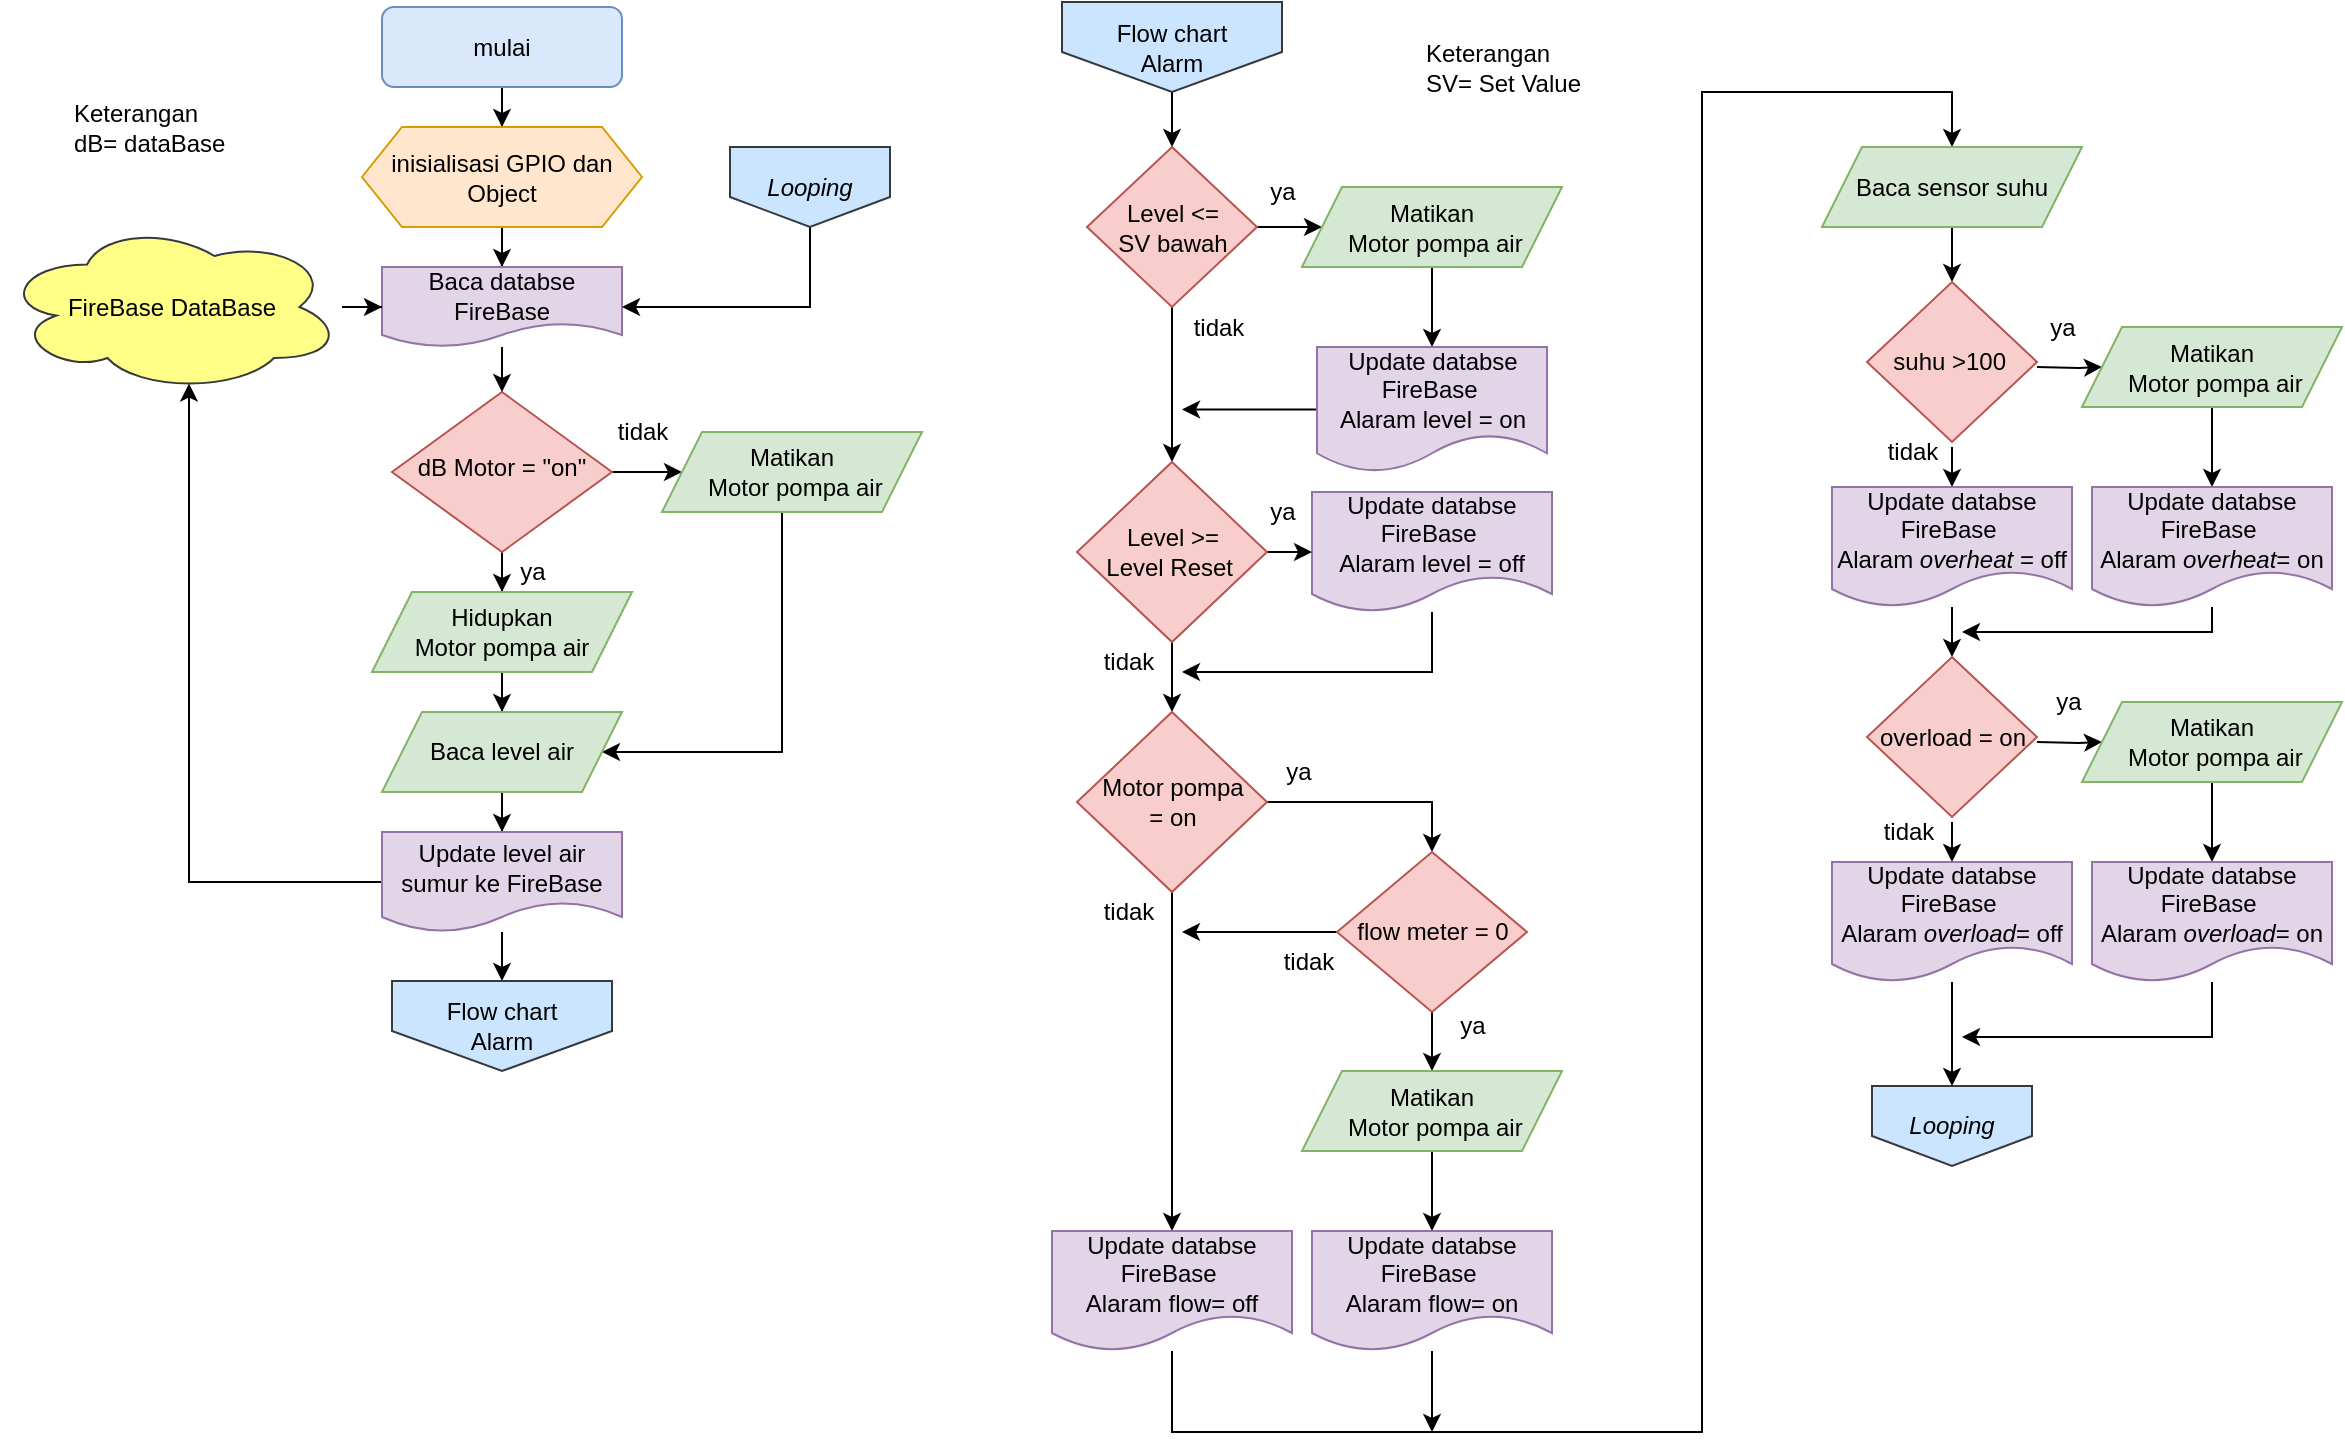 <mxfile version="13.5.7" type="device"><diagram id="C5RBs43oDa-KdzZeNtuy" name="Page-1"><mxGraphModel dx="1913" dy="427" grid="1" gridSize="10" guides="1" tooltips="1" connect="1" arrows="1" fold="1" page="1" pageScale="1" pageWidth="1169" pageHeight="1654" math="0" shadow="0"><root><mxCell id="WIyWlLk6GJQsqaUBKTNV-0"/><mxCell id="WIyWlLk6GJQsqaUBKTNV-1" parent="WIyWlLk6GJQsqaUBKTNV-0"/><mxCell id="obq-XmIFOJLDGc7EOtJ8-1" style="edgeStyle=orthogonalEdgeStyle;rounded=0;orthogonalLoop=1;jettySize=auto;html=1;" parent="WIyWlLk6GJQsqaUBKTNV-1" source="WIyWlLk6GJQsqaUBKTNV-3" target="obq-XmIFOJLDGc7EOtJ8-0" edge="1"><mxGeometry relative="1" as="geometry"/></mxCell><mxCell id="WIyWlLk6GJQsqaUBKTNV-3" value="mulai" style="rounded=1;whiteSpace=wrap;html=1;fontSize=12;glass=0;strokeWidth=1;shadow=0;fillColor=#dae8fc;strokeColor=#6c8ebf;" parent="WIyWlLk6GJQsqaUBKTNV-1" vertex="1"><mxGeometry x="160" y="97.5" width="120" height="40" as="geometry"/></mxCell><mxCell id="obq-XmIFOJLDGc7EOtJ8-9" style="edgeStyle=orthogonalEdgeStyle;rounded=0;orthogonalLoop=1;jettySize=auto;html=1;" parent="WIyWlLk6GJQsqaUBKTNV-1" source="WIyWlLk6GJQsqaUBKTNV-6" target="obq-XmIFOJLDGc7EOtJ8-8" edge="1"><mxGeometry relative="1" as="geometry"/></mxCell><mxCell id="obq-XmIFOJLDGc7EOtJ8-10" style="edgeStyle=orthogonalEdgeStyle;rounded=0;orthogonalLoop=1;jettySize=auto;html=1;entryX=0.5;entryY=0;entryDx=0;entryDy=0;" parent="WIyWlLk6GJQsqaUBKTNV-1" source="WIyWlLk6GJQsqaUBKTNV-6" target="obq-XmIFOJLDGc7EOtJ8-7" edge="1"><mxGeometry relative="1" as="geometry"/></mxCell><mxCell id="WIyWlLk6GJQsqaUBKTNV-6" value="dB Motor = &quot;on&quot;" style="rhombus;whiteSpace=wrap;html=1;shadow=0;fontFamily=Helvetica;fontSize=12;align=center;strokeWidth=1;spacing=6;spacingTop=-4;fillColor=#f8cecc;strokeColor=#b85450;" parent="WIyWlLk6GJQsqaUBKTNV-1" vertex="1"><mxGeometry x="165" y="290" width="110" height="80" as="geometry"/></mxCell><mxCell id="obq-XmIFOJLDGc7EOtJ8-5" style="edgeStyle=orthogonalEdgeStyle;rounded=0;orthogonalLoop=1;jettySize=auto;html=1;" parent="WIyWlLk6GJQsqaUBKTNV-1" source="obq-XmIFOJLDGc7EOtJ8-0" target="obq-XmIFOJLDGc7EOtJ8-4" edge="1"><mxGeometry relative="1" as="geometry"/></mxCell><mxCell id="obq-XmIFOJLDGc7EOtJ8-0" value="inisialisasi GPIO dan Object" style="shape=hexagon;perimeter=hexagonPerimeter2;whiteSpace=wrap;html=1;fixedSize=1;fillColor=#ffe6cc;strokeColor=#d79b00;" parent="WIyWlLk6GJQsqaUBKTNV-1" vertex="1"><mxGeometry x="150" y="157.5" width="140" height="50" as="geometry"/></mxCell><mxCell id="obq-XmIFOJLDGc7EOtJ8-20" style="edgeStyle=orthogonalEdgeStyle;rounded=0;orthogonalLoop=1;jettySize=auto;html=1;" parent="WIyWlLk6GJQsqaUBKTNV-1" source="obq-XmIFOJLDGc7EOtJ8-4" target="WIyWlLk6GJQsqaUBKTNV-6" edge="1"><mxGeometry relative="1" as="geometry"/></mxCell><mxCell id="obq-XmIFOJLDGc7EOtJ8-4" value="Baca databse FireBase" style="shape=document;whiteSpace=wrap;html=1;boundedLbl=1;fillColor=#e1d5e7;strokeColor=#9673a6;" parent="WIyWlLk6GJQsqaUBKTNV-1" vertex="1"><mxGeometry x="160" y="227.5" width="120" height="40" as="geometry"/></mxCell><mxCell id="obq-XmIFOJLDGc7EOtJ8-14" style="edgeStyle=orthogonalEdgeStyle;rounded=0;orthogonalLoop=1;jettySize=auto;html=1;entryX=0.5;entryY=0;entryDx=0;entryDy=0;" parent="WIyWlLk6GJQsqaUBKTNV-1" source="obq-XmIFOJLDGc7EOtJ8-7" target="obq-XmIFOJLDGc7EOtJ8-13" edge="1"><mxGeometry relative="1" as="geometry"/></mxCell><mxCell id="obq-XmIFOJLDGc7EOtJ8-7" value="Hidupkan&lt;br&gt;Motor pompa air" style="shape=parallelogram;perimeter=parallelogramPerimeter;whiteSpace=wrap;html=1;fixedSize=1;fillColor=#d5e8d4;strokeColor=#82b366;" parent="WIyWlLk6GJQsqaUBKTNV-1" vertex="1"><mxGeometry x="155" y="390" width="130" height="40" as="geometry"/></mxCell><mxCell id="obq-XmIFOJLDGc7EOtJ8-19" style="edgeStyle=orthogonalEdgeStyle;rounded=0;orthogonalLoop=1;jettySize=auto;html=1;" parent="WIyWlLk6GJQsqaUBKTNV-1" source="obq-XmIFOJLDGc7EOtJ8-8" target="obq-XmIFOJLDGc7EOtJ8-13" edge="1"><mxGeometry relative="1" as="geometry"><Array as="points"><mxPoint x="360" y="470"/></Array></mxGeometry></mxCell><mxCell id="obq-XmIFOJLDGc7EOtJ8-8" value="Matikan&lt;br&gt;&amp;nbsp;Motor pompa air" style="shape=parallelogram;perimeter=parallelogramPerimeter;whiteSpace=wrap;html=1;fixedSize=1;fillColor=#d5e8d4;strokeColor=#82b366;" parent="WIyWlLk6GJQsqaUBKTNV-1" vertex="1"><mxGeometry x="300" y="310" width="130" height="40" as="geometry"/></mxCell><mxCell id="obq-XmIFOJLDGc7EOtJ8-11" value="tidak" style="text;html=1;align=center;verticalAlign=middle;resizable=0;points=[];autosize=1;" parent="WIyWlLk6GJQsqaUBKTNV-1" vertex="1"><mxGeometry x="270" y="300" width="40" height="20" as="geometry"/></mxCell><mxCell id="obq-XmIFOJLDGc7EOtJ8-12" value="ya" style="text;html=1;align=center;verticalAlign=middle;resizable=0;points=[];autosize=1;" parent="WIyWlLk6GJQsqaUBKTNV-1" vertex="1"><mxGeometry x="220" y="370" width="30" height="20" as="geometry"/></mxCell><mxCell id="obq-XmIFOJLDGc7EOtJ8-16" style="edgeStyle=orthogonalEdgeStyle;rounded=0;orthogonalLoop=1;jettySize=auto;html=1;entryX=0.5;entryY=0;entryDx=0;entryDy=0;" parent="WIyWlLk6GJQsqaUBKTNV-1" source="obq-XmIFOJLDGc7EOtJ8-13" target="obq-XmIFOJLDGc7EOtJ8-15" edge="1"><mxGeometry relative="1" as="geometry"/></mxCell><mxCell id="obq-XmIFOJLDGc7EOtJ8-13" value="Baca level air" style="shape=parallelogram;perimeter=parallelogramPerimeter;whiteSpace=wrap;html=1;fixedSize=1;fillColor=#d5e8d4;strokeColor=#82b366;" parent="WIyWlLk6GJQsqaUBKTNV-1" vertex="1"><mxGeometry x="160" y="450" width="120" height="40" as="geometry"/></mxCell><mxCell id="obq-XmIFOJLDGc7EOtJ8-25" style="edgeStyle=orthogonalEdgeStyle;rounded=0;orthogonalLoop=1;jettySize=auto;html=1;entryX=0.55;entryY=0.95;entryDx=0;entryDy=0;entryPerimeter=0;" parent="WIyWlLk6GJQsqaUBKTNV-1" source="obq-XmIFOJLDGc7EOtJ8-15" target="obq-XmIFOJLDGc7EOtJ8-21" edge="1"><mxGeometry relative="1" as="geometry"/></mxCell><mxCell id="obq-XmIFOJLDGc7EOtJ8-28" style="edgeStyle=orthogonalEdgeStyle;rounded=0;orthogonalLoop=1;jettySize=auto;html=1;entryX=0.5;entryY=0;entryDx=0;entryDy=0;" parent="WIyWlLk6GJQsqaUBKTNV-1" source="obq-XmIFOJLDGc7EOtJ8-15" target="obq-XmIFOJLDGc7EOtJ8-27" edge="1"><mxGeometry relative="1" as="geometry"/></mxCell><mxCell id="obq-XmIFOJLDGc7EOtJ8-15" value="Update level air sumur ke FireBase" style="shape=document;whiteSpace=wrap;html=1;boundedLbl=1;fillColor=#e1d5e7;strokeColor=#9673a6;" parent="WIyWlLk6GJQsqaUBKTNV-1" vertex="1"><mxGeometry x="160" y="510" width="120" height="50" as="geometry"/></mxCell><mxCell id="obq-XmIFOJLDGc7EOtJ8-24" style="edgeStyle=orthogonalEdgeStyle;rounded=0;orthogonalLoop=1;jettySize=auto;html=1;entryX=0;entryY=0.5;entryDx=0;entryDy=0;" parent="WIyWlLk6GJQsqaUBKTNV-1" source="obq-XmIFOJLDGc7EOtJ8-21" target="obq-XmIFOJLDGc7EOtJ8-4" edge="1"><mxGeometry relative="1" as="geometry"/></mxCell><mxCell id="obq-XmIFOJLDGc7EOtJ8-21" value="FireBase DataBase" style="ellipse;shape=cloud;whiteSpace=wrap;html=1;fillColor=#ffff88;strokeColor=#36393d;" parent="WIyWlLk6GJQsqaUBKTNV-1" vertex="1"><mxGeometry x="-30" y="205" width="170" height="85" as="geometry"/></mxCell><mxCell id="obq-XmIFOJLDGc7EOtJ8-27" value="Flow chart &lt;br&gt;Alarm" style="shape=offPageConnector;whiteSpace=wrap;html=1;size=0.444;fillColor=#cce5ff;strokeColor=#36393d;" parent="WIyWlLk6GJQsqaUBKTNV-1" vertex="1"><mxGeometry x="165" y="584.5" width="110" height="45" as="geometry"/></mxCell><mxCell id="obq-XmIFOJLDGc7EOtJ8-30" style="edgeStyle=orthogonalEdgeStyle;rounded=0;orthogonalLoop=1;jettySize=auto;html=1;entryX=1;entryY=0.5;entryDx=0;entryDy=0;" parent="WIyWlLk6GJQsqaUBKTNV-1" source="obq-XmIFOJLDGc7EOtJ8-29" target="obq-XmIFOJLDGc7EOtJ8-4" edge="1"><mxGeometry relative="1" as="geometry"><Array as="points"><mxPoint x="374" y="247.5"/></Array></mxGeometry></mxCell><mxCell id="obq-XmIFOJLDGc7EOtJ8-29" value="&lt;i&gt;Looping&lt;/i&gt;" style="shape=offPageConnector;whiteSpace=wrap;html=1;fillColor=#cce5ff;strokeColor=#36393d;" parent="WIyWlLk6GJQsqaUBKTNV-1" vertex="1"><mxGeometry x="334" y="167.5" width="80" height="40" as="geometry"/></mxCell><mxCell id="obq-XmIFOJLDGc7EOtJ8-35" style="edgeStyle=orthogonalEdgeStyle;rounded=0;orthogonalLoop=1;jettySize=auto;html=1;entryX=0.5;entryY=0;entryDx=0;entryDy=0;" parent="WIyWlLk6GJQsqaUBKTNV-1" source="obq-XmIFOJLDGc7EOtJ8-31" target="obq-XmIFOJLDGc7EOtJ8-32" edge="1"><mxGeometry relative="1" as="geometry"/></mxCell><mxCell id="obq-XmIFOJLDGc7EOtJ8-31" value="Flow chart &lt;br&gt;Alarm" style="shape=offPageConnector;whiteSpace=wrap;html=1;size=0.444;fillColor=#cce5ff;strokeColor=#36393d;" parent="WIyWlLk6GJQsqaUBKTNV-1" vertex="1"><mxGeometry x="500" y="95" width="110" height="45" as="geometry"/></mxCell><mxCell id="obq-XmIFOJLDGc7EOtJ8-37" style="edgeStyle=orthogonalEdgeStyle;rounded=0;orthogonalLoop=1;jettySize=auto;html=1;" parent="WIyWlLk6GJQsqaUBKTNV-1" source="obq-XmIFOJLDGc7EOtJ8-32" target="obq-XmIFOJLDGc7EOtJ8-36" edge="1"><mxGeometry relative="1" as="geometry"/></mxCell><mxCell id="obq-XmIFOJLDGc7EOtJ8-54" style="edgeStyle=orthogonalEdgeStyle;rounded=0;orthogonalLoop=1;jettySize=auto;html=1;entryX=0.5;entryY=0;entryDx=0;entryDy=0;" parent="WIyWlLk6GJQsqaUBKTNV-1" source="obq-XmIFOJLDGc7EOtJ8-32" target="obq-XmIFOJLDGc7EOtJ8-52" edge="1"><mxGeometry relative="1" as="geometry"/></mxCell><mxCell id="obq-XmIFOJLDGc7EOtJ8-32" value="Level &amp;lt;=&lt;br&gt;SV bawah" style="rhombus;whiteSpace=wrap;html=1;fillColor=#f8cecc;strokeColor=#b85450;" parent="WIyWlLk6GJQsqaUBKTNV-1" vertex="1"><mxGeometry x="512.5" y="167.5" width="85" height="80" as="geometry"/></mxCell><mxCell id="obq-XmIFOJLDGc7EOtJ8-33" value="Keterangan&lt;br&gt;dB= dataBase" style="text;html=1;strokeColor=none;fillColor=none;align=left;verticalAlign=middle;whiteSpace=wrap;rounded=0;" parent="WIyWlLk6GJQsqaUBKTNV-1" vertex="1"><mxGeometry x="4" y="147.5" width="106" height="20" as="geometry"/></mxCell><mxCell id="obq-XmIFOJLDGc7EOtJ8-34" value="Keterangan&lt;br&gt;SV= Set Value" style="text;html=1;strokeColor=none;fillColor=none;align=left;verticalAlign=middle;whiteSpace=wrap;rounded=0;" parent="WIyWlLk6GJQsqaUBKTNV-1" vertex="1"><mxGeometry x="680" y="115" width="90" height="25" as="geometry"/></mxCell><mxCell id="obq-XmIFOJLDGc7EOtJ8-39" style="edgeStyle=orthogonalEdgeStyle;rounded=0;orthogonalLoop=1;jettySize=auto;html=1;entryX=0.5;entryY=0;entryDx=0;entryDy=0;" parent="WIyWlLk6GJQsqaUBKTNV-1" source="obq-XmIFOJLDGc7EOtJ8-36" target="obq-XmIFOJLDGc7EOtJ8-38" edge="1"><mxGeometry relative="1" as="geometry"/></mxCell><mxCell id="obq-XmIFOJLDGc7EOtJ8-36" value="Matikan&lt;br&gt;&amp;nbsp;Motor pompa air" style="shape=parallelogram;perimeter=parallelogramPerimeter;whiteSpace=wrap;html=1;fixedSize=1;fillColor=#d5e8d4;strokeColor=#82b366;" parent="WIyWlLk6GJQsqaUBKTNV-1" vertex="1"><mxGeometry x="620" y="187.5" width="130" height="40" as="geometry"/></mxCell><mxCell id="LRaofFzAIHpUJ6gDGAC_-0" style="edgeStyle=orthogonalEdgeStyle;rounded=0;orthogonalLoop=1;jettySize=auto;html=1;" parent="WIyWlLk6GJQsqaUBKTNV-1" source="obq-XmIFOJLDGc7EOtJ8-38" edge="1"><mxGeometry relative="1" as="geometry"><mxPoint x="560" y="298.75" as="targetPoint"/></mxGeometry></mxCell><mxCell id="obq-XmIFOJLDGc7EOtJ8-38" value="Update databse FireBase&amp;nbsp;&lt;br&gt;Alaram level = on" style="shape=document;whiteSpace=wrap;html=1;boundedLbl=1;fillColor=#e1d5e7;strokeColor=#9673a6;" parent="WIyWlLk6GJQsqaUBKTNV-1" vertex="1"><mxGeometry x="627.5" y="267.5" width="115" height="62.5" as="geometry"/></mxCell><mxCell id="xKtEo6Lcb9spXBTbffUY-0" style="edgeStyle=orthogonalEdgeStyle;rounded=0;orthogonalLoop=1;jettySize=auto;html=1;" parent="WIyWlLk6GJQsqaUBKTNV-1" source="obq-XmIFOJLDGc7EOtJ8-40" edge="1"><mxGeometry relative="1" as="geometry"><mxPoint x="560" y="430" as="targetPoint"/><Array as="points"><mxPoint x="685" y="430"/></Array></mxGeometry></mxCell><mxCell id="obq-XmIFOJLDGc7EOtJ8-40" value="Update databse FireBase&amp;nbsp;&lt;br&gt;Alaram level = off" style="shape=document;whiteSpace=wrap;html=1;boundedLbl=1;fillColor=#e1d5e7;strokeColor=#9673a6;" parent="WIyWlLk6GJQsqaUBKTNV-1" vertex="1"><mxGeometry x="625" y="340" width="120" height="60" as="geometry"/></mxCell><mxCell id="obq-XmIFOJLDGc7EOtJ8-43" style="edgeStyle=orthogonalEdgeStyle;rounded=0;orthogonalLoop=1;jettySize=auto;html=1;" parent="WIyWlLk6GJQsqaUBKTNV-1" target="obq-XmIFOJLDGc7EOtJ8-46" edge="1"><mxGeometry relative="1" as="geometry"><mxPoint x="987.5" y="277.5" as="sourcePoint"/></mxGeometry></mxCell><mxCell id="obq-XmIFOJLDGc7EOtJ8-44" style="edgeStyle=orthogonalEdgeStyle;rounded=0;orthogonalLoop=1;jettySize=auto;html=1;entryX=0.5;entryY=0;entryDx=0;entryDy=0;" parent="WIyWlLk6GJQsqaUBKTNV-1" target="obq-XmIFOJLDGc7EOtJ8-48" edge="1"><mxGeometry relative="1" as="geometry"><mxPoint x="945" y="317.5" as="sourcePoint"/></mxGeometry></mxCell><mxCell id="obq-XmIFOJLDGc7EOtJ8-45" style="edgeStyle=orthogonalEdgeStyle;rounded=0;orthogonalLoop=1;jettySize=auto;html=1;entryX=0.5;entryY=0;entryDx=0;entryDy=0;" parent="WIyWlLk6GJQsqaUBKTNV-1" source="obq-XmIFOJLDGc7EOtJ8-46" target="obq-XmIFOJLDGc7EOtJ8-47" edge="1"><mxGeometry relative="1" as="geometry"/></mxCell><mxCell id="obq-XmIFOJLDGc7EOtJ8-46" value="Matikan&lt;br&gt;&amp;nbsp;Motor pompa air" style="shape=parallelogram;perimeter=parallelogramPerimeter;whiteSpace=wrap;html=1;fixedSize=1;fillColor=#d5e8d4;strokeColor=#82b366;" parent="WIyWlLk6GJQsqaUBKTNV-1" vertex="1"><mxGeometry x="1010" y="257.5" width="130" height="40" as="geometry"/></mxCell><mxCell id="xKtEo6Lcb9spXBTbffUY-5" style="edgeStyle=orthogonalEdgeStyle;rounded=0;orthogonalLoop=1;jettySize=auto;html=1;" parent="WIyWlLk6GJQsqaUBKTNV-1" source="obq-XmIFOJLDGc7EOtJ8-47" edge="1"><mxGeometry relative="1" as="geometry"><mxPoint x="950" y="410" as="targetPoint"/><Array as="points"><mxPoint x="1075" y="410"/></Array></mxGeometry></mxCell><mxCell id="obq-XmIFOJLDGc7EOtJ8-47" value="Update databse FireBase&amp;nbsp;&lt;br&gt;Alaram&amp;nbsp;&lt;i&gt;overheat&lt;/i&gt;= on" style="shape=document;whiteSpace=wrap;html=1;boundedLbl=1;fillColor=#e1d5e7;strokeColor=#9673a6;" parent="WIyWlLk6GJQsqaUBKTNV-1" vertex="1"><mxGeometry x="1015" y="337.5" width="120" height="60" as="geometry"/></mxCell><mxCell id="obq-XmIFOJLDGc7EOtJ8-85" style="edgeStyle=orthogonalEdgeStyle;rounded=0;orthogonalLoop=1;jettySize=auto;html=1;entryX=0.5;entryY=0;entryDx=0;entryDy=0;" parent="WIyWlLk6GJQsqaUBKTNV-1" source="obq-XmIFOJLDGc7EOtJ8-48" target="obq-XmIFOJLDGc7EOtJ8-84" edge="1"><mxGeometry relative="1" as="geometry"/></mxCell><mxCell id="obq-XmIFOJLDGc7EOtJ8-48" value="Update databse FireBase&amp;nbsp;&lt;br&gt;Alaram &lt;i&gt;overheat&lt;/i&gt; = off" style="shape=document;whiteSpace=wrap;html=1;boundedLbl=1;fillColor=#e1d5e7;strokeColor=#9673a6;" parent="WIyWlLk6GJQsqaUBKTNV-1" vertex="1"><mxGeometry x="885" y="337.5" width="120" height="60" as="geometry"/></mxCell><mxCell id="obq-XmIFOJLDGc7EOtJ8-49" value="tidak" style="text;html=1;align=center;verticalAlign=middle;resizable=0;points=[];autosize=1;" parent="WIyWlLk6GJQsqaUBKTNV-1" vertex="1"><mxGeometry x="557.5" y="247.5" width="40" height="20" as="geometry"/></mxCell><mxCell id="obq-XmIFOJLDGc7EOtJ8-50" value="ya" style="text;html=1;align=center;verticalAlign=middle;resizable=0;points=[];autosize=1;" parent="WIyWlLk6GJQsqaUBKTNV-1" vertex="1"><mxGeometry x="595" y="180" width="30" height="20" as="geometry"/></mxCell><mxCell id="obq-XmIFOJLDGc7EOtJ8-56" style="edgeStyle=orthogonalEdgeStyle;rounded=0;orthogonalLoop=1;jettySize=auto;html=1;exitX=1;exitY=0.5;exitDx=0;exitDy=0;entryX=0;entryY=0.5;entryDx=0;entryDy=0;" parent="WIyWlLk6GJQsqaUBKTNV-1" source="obq-XmIFOJLDGc7EOtJ8-52" target="obq-XmIFOJLDGc7EOtJ8-40" edge="1"><mxGeometry relative="1" as="geometry"/></mxCell><mxCell id="obq-XmIFOJLDGc7EOtJ8-60" style="edgeStyle=orthogonalEdgeStyle;rounded=0;orthogonalLoop=1;jettySize=auto;html=1;entryX=0.5;entryY=0;entryDx=0;entryDy=0;" parent="WIyWlLk6GJQsqaUBKTNV-1" source="obq-XmIFOJLDGc7EOtJ8-52" target="obq-XmIFOJLDGc7EOtJ8-59" edge="1"><mxGeometry relative="1" as="geometry"/></mxCell><mxCell id="obq-XmIFOJLDGc7EOtJ8-52" value="Level &amp;gt;=&lt;br&gt;Level Reset&amp;nbsp;&lt;br&gt;" style="rhombus;whiteSpace=wrap;html=1;fillColor=#f8cecc;strokeColor=#b85450;" parent="WIyWlLk6GJQsqaUBKTNV-1" vertex="1"><mxGeometry x="507.5" y="325" width="95" height="90" as="geometry"/></mxCell><mxCell id="obq-XmIFOJLDGc7EOtJ8-57" value="ya" style="text;html=1;align=center;verticalAlign=middle;resizable=0;points=[];autosize=1;" parent="WIyWlLk6GJQsqaUBKTNV-1" vertex="1"><mxGeometry x="595" y="340" width="30" height="20" as="geometry"/></mxCell><mxCell id="obq-XmIFOJLDGc7EOtJ8-58" value="tidak" style="text;html=1;align=center;verticalAlign=middle;resizable=0;points=[];autosize=1;" parent="WIyWlLk6GJQsqaUBKTNV-1" vertex="1"><mxGeometry x="512.5" y="415" width="40" height="20" as="geometry"/></mxCell><mxCell id="obq-XmIFOJLDGc7EOtJ8-62" style="edgeStyle=orthogonalEdgeStyle;rounded=0;orthogonalLoop=1;jettySize=auto;html=1;entryX=0.5;entryY=0;entryDx=0;entryDy=0;" parent="WIyWlLk6GJQsqaUBKTNV-1" source="obq-XmIFOJLDGc7EOtJ8-59" target="obq-XmIFOJLDGc7EOtJ8-61" edge="1"><mxGeometry relative="1" as="geometry"/></mxCell><mxCell id="obq-XmIFOJLDGc7EOtJ8-68" style="edgeStyle=orthogonalEdgeStyle;rounded=0;orthogonalLoop=1;jettySize=auto;html=1;" parent="WIyWlLk6GJQsqaUBKTNV-1" source="obq-XmIFOJLDGc7EOtJ8-59" target="obq-XmIFOJLDGc7EOtJ8-67" edge="1"><mxGeometry relative="1" as="geometry"/></mxCell><mxCell id="obq-XmIFOJLDGc7EOtJ8-59" value="Motor pompa&lt;br&gt;= on" style="rhombus;whiteSpace=wrap;html=1;fillColor=#f8cecc;strokeColor=#b85450;" parent="WIyWlLk6GJQsqaUBKTNV-1" vertex="1"><mxGeometry x="507.5" y="450" width="95" height="90" as="geometry"/></mxCell><mxCell id="obq-XmIFOJLDGc7EOtJ8-66" style="edgeStyle=orthogonalEdgeStyle;rounded=0;orthogonalLoop=1;jettySize=auto;html=1;" parent="WIyWlLk6GJQsqaUBKTNV-1" source="obq-XmIFOJLDGc7EOtJ8-61" target="obq-XmIFOJLDGc7EOtJ8-64" edge="1"><mxGeometry relative="1" as="geometry"/></mxCell><mxCell id="ZVT3ernVIdsrJD2Pof2j-0" style="edgeStyle=orthogonalEdgeStyle;rounded=0;orthogonalLoop=1;jettySize=auto;html=1;" edge="1" parent="WIyWlLk6GJQsqaUBKTNV-1" source="obq-XmIFOJLDGc7EOtJ8-61"><mxGeometry relative="1" as="geometry"><mxPoint x="560" y="560" as="targetPoint"/></mxGeometry></mxCell><mxCell id="obq-XmIFOJLDGc7EOtJ8-61" value="flow meter = 0" style="rhombus;whiteSpace=wrap;html=1;fillColor=#f8cecc;strokeColor=#b85450;" parent="WIyWlLk6GJQsqaUBKTNV-1" vertex="1"><mxGeometry x="637.5" y="520" width="95" height="80" as="geometry"/></mxCell><mxCell id="obq-XmIFOJLDGc7EOtJ8-63" style="edgeStyle=orthogonalEdgeStyle;rounded=0;orthogonalLoop=1;jettySize=auto;html=1;entryX=0.5;entryY=0;entryDx=0;entryDy=0;" parent="WIyWlLk6GJQsqaUBKTNV-1" source="obq-XmIFOJLDGc7EOtJ8-64" target="obq-XmIFOJLDGc7EOtJ8-65" edge="1"><mxGeometry relative="1" as="geometry"/></mxCell><mxCell id="obq-XmIFOJLDGc7EOtJ8-64" value="Matikan&lt;br&gt;&amp;nbsp;Motor pompa air" style="shape=parallelogram;perimeter=parallelogramPerimeter;whiteSpace=wrap;html=1;fixedSize=1;fillColor=#d5e8d4;strokeColor=#82b366;" parent="WIyWlLk6GJQsqaUBKTNV-1" vertex="1"><mxGeometry x="620" y="629.5" width="130" height="40" as="geometry"/></mxCell><mxCell id="obq-XmIFOJLDGc7EOtJ8-76" style="edgeStyle=orthogonalEdgeStyle;rounded=0;orthogonalLoop=1;jettySize=auto;html=1;" parent="WIyWlLk6GJQsqaUBKTNV-1" source="obq-XmIFOJLDGc7EOtJ8-65" edge="1"><mxGeometry relative="1" as="geometry"><mxPoint x="685" y="810" as="targetPoint"/></mxGeometry></mxCell><mxCell id="obq-XmIFOJLDGc7EOtJ8-65" value="Update databse FireBase&amp;nbsp;&lt;br&gt;Alaram flow= on" style="shape=document;whiteSpace=wrap;html=1;boundedLbl=1;fillColor=#e1d5e7;strokeColor=#9673a6;" parent="WIyWlLk6GJQsqaUBKTNV-1" vertex="1"><mxGeometry x="625" y="709.5" width="120" height="60" as="geometry"/></mxCell><mxCell id="obq-XmIFOJLDGc7EOtJ8-75" style="edgeStyle=orthogonalEdgeStyle;rounded=0;orthogonalLoop=1;jettySize=auto;html=1;entryX=0.5;entryY=0;entryDx=0;entryDy=0;" parent="WIyWlLk6GJQsqaUBKTNV-1" source="obq-XmIFOJLDGc7EOtJ8-67" target="obq-XmIFOJLDGc7EOtJ8-70" edge="1"><mxGeometry relative="1" as="geometry"><Array as="points"><mxPoint x="555" y="810"/><mxPoint x="820" y="810"/><mxPoint x="820" y="140"/><mxPoint x="945" y="140"/></Array></mxGeometry></mxCell><mxCell id="obq-XmIFOJLDGc7EOtJ8-67" value="Update databse FireBase&amp;nbsp;&lt;br&gt;Alaram flow= off" style="shape=document;whiteSpace=wrap;html=1;boundedLbl=1;fillColor=#e1d5e7;strokeColor=#9673a6;" parent="WIyWlLk6GJQsqaUBKTNV-1" vertex="1"><mxGeometry x="495" y="709.5" width="120" height="60" as="geometry"/></mxCell><mxCell id="obq-XmIFOJLDGc7EOtJ8-72" style="edgeStyle=orthogonalEdgeStyle;rounded=0;orthogonalLoop=1;jettySize=auto;html=1;entryX=0.5;entryY=0;entryDx=0;entryDy=0;" parent="WIyWlLk6GJQsqaUBKTNV-1" source="obq-XmIFOJLDGc7EOtJ8-70" target="obq-XmIFOJLDGc7EOtJ8-71" edge="1"><mxGeometry relative="1" as="geometry"/></mxCell><mxCell id="obq-XmIFOJLDGc7EOtJ8-70" value="Baca sensor suhu" style="shape=parallelogram;perimeter=parallelogramPerimeter;whiteSpace=wrap;html=1;fixedSize=1;fillColor=#d5e8d4;strokeColor=#82b366;" parent="WIyWlLk6GJQsqaUBKTNV-1" vertex="1"><mxGeometry x="880" y="167.5" width="130" height="40" as="geometry"/></mxCell><mxCell id="obq-XmIFOJLDGc7EOtJ8-71" value="suhu &amp;gt;100&amp;nbsp;" style="rhombus;whiteSpace=wrap;html=1;fillColor=#f8cecc;strokeColor=#b85450;" parent="WIyWlLk6GJQsqaUBKTNV-1" vertex="1"><mxGeometry x="902.5" y="235" width="85" height="80" as="geometry"/></mxCell><mxCell id="obq-XmIFOJLDGc7EOtJ8-77" value="&lt;i&gt;Looping&lt;/i&gt;" style="shape=offPageConnector;whiteSpace=wrap;html=1;fillColor=#cce5ff;strokeColor=#36393d;" parent="WIyWlLk6GJQsqaUBKTNV-1" vertex="1"><mxGeometry x="905" y="637" width="80" height="40" as="geometry"/></mxCell><mxCell id="obq-XmIFOJLDGc7EOtJ8-78" style="edgeStyle=orthogonalEdgeStyle;rounded=0;orthogonalLoop=1;jettySize=auto;html=1;" parent="WIyWlLk6GJQsqaUBKTNV-1" target="obq-XmIFOJLDGc7EOtJ8-81" edge="1"><mxGeometry relative="1" as="geometry"><mxPoint x="987.5" y="465" as="sourcePoint"/></mxGeometry></mxCell><mxCell id="obq-XmIFOJLDGc7EOtJ8-79" style="edgeStyle=orthogonalEdgeStyle;rounded=0;orthogonalLoop=1;jettySize=auto;html=1;entryX=0.5;entryY=0;entryDx=0;entryDy=0;" parent="WIyWlLk6GJQsqaUBKTNV-1" target="obq-XmIFOJLDGc7EOtJ8-83" edge="1"><mxGeometry relative="1" as="geometry"><mxPoint x="945" y="505" as="sourcePoint"/></mxGeometry></mxCell><mxCell id="obq-XmIFOJLDGc7EOtJ8-80" style="edgeStyle=orthogonalEdgeStyle;rounded=0;orthogonalLoop=1;jettySize=auto;html=1;entryX=0.5;entryY=0;entryDx=0;entryDy=0;" parent="WIyWlLk6GJQsqaUBKTNV-1" source="obq-XmIFOJLDGc7EOtJ8-81" target="obq-XmIFOJLDGc7EOtJ8-82" edge="1"><mxGeometry relative="1" as="geometry"/></mxCell><mxCell id="obq-XmIFOJLDGc7EOtJ8-81" value="Matikan&lt;br&gt;&amp;nbsp;Motor pompa air" style="shape=parallelogram;perimeter=parallelogramPerimeter;whiteSpace=wrap;html=1;fixedSize=1;fillColor=#d5e8d4;strokeColor=#82b366;" parent="WIyWlLk6GJQsqaUBKTNV-1" vertex="1"><mxGeometry x="1010" y="445" width="130" height="40" as="geometry"/></mxCell><mxCell id="obq-XmIFOJLDGc7EOtJ8-87" style="edgeStyle=orthogonalEdgeStyle;rounded=0;orthogonalLoop=1;jettySize=auto;html=1;" parent="WIyWlLk6GJQsqaUBKTNV-1" source="obq-XmIFOJLDGc7EOtJ8-82" edge="1"><mxGeometry relative="1" as="geometry"><mxPoint x="950" y="612.5" as="targetPoint"/><Array as="points"><mxPoint x="1075" y="612.5"/></Array></mxGeometry></mxCell><mxCell id="obq-XmIFOJLDGc7EOtJ8-82" value="Update databse FireBase&amp;nbsp;&lt;br&gt;Alaram&amp;nbsp;&lt;i&gt;overload&lt;/i&gt;= on" style="shape=document;whiteSpace=wrap;html=1;boundedLbl=1;fillColor=#e1d5e7;strokeColor=#9673a6;" parent="WIyWlLk6GJQsqaUBKTNV-1" vertex="1"><mxGeometry x="1015" y="525" width="120" height="60" as="geometry"/></mxCell><mxCell id="obq-XmIFOJLDGc7EOtJ8-86" style="edgeStyle=orthogonalEdgeStyle;rounded=0;orthogonalLoop=1;jettySize=auto;html=1;entryX=0.5;entryY=0;entryDx=0;entryDy=0;" parent="WIyWlLk6GJQsqaUBKTNV-1" source="obq-XmIFOJLDGc7EOtJ8-83" target="obq-XmIFOJLDGc7EOtJ8-77" edge="1"><mxGeometry relative="1" as="geometry"/></mxCell><mxCell id="obq-XmIFOJLDGc7EOtJ8-83" value="Update databse FireBase&amp;nbsp;&lt;br&gt;Alaram&amp;nbsp;&lt;i&gt;overload&lt;/i&gt;= off" style="shape=document;whiteSpace=wrap;html=1;boundedLbl=1;fillColor=#e1d5e7;strokeColor=#9673a6;" parent="WIyWlLk6GJQsqaUBKTNV-1" vertex="1"><mxGeometry x="885" y="525" width="120" height="60" as="geometry"/></mxCell><mxCell id="obq-XmIFOJLDGc7EOtJ8-84" value="overload = on" style="rhombus;whiteSpace=wrap;html=1;fillColor=#f8cecc;strokeColor=#b85450;" parent="WIyWlLk6GJQsqaUBKTNV-1" vertex="1"><mxGeometry x="902.5" y="422.5" width="85" height="80" as="geometry"/></mxCell><mxCell id="xKtEo6Lcb9spXBTbffUY-1" value="ya" style="text;html=1;align=center;verticalAlign=middle;resizable=0;points=[];autosize=1;" parent="WIyWlLk6GJQsqaUBKTNV-1" vertex="1"><mxGeometry x="985" y="247.5" width="30" height="20" as="geometry"/></mxCell><mxCell id="xKtEo6Lcb9spXBTbffUY-2" value="ya" style="text;html=1;align=center;verticalAlign=middle;resizable=0;points=[];autosize=1;" parent="WIyWlLk6GJQsqaUBKTNV-1" vertex="1"><mxGeometry x="987.5" y="435" width="30" height="20" as="geometry"/></mxCell><mxCell id="xKtEo6Lcb9spXBTbffUY-3" value="tidak" style="text;html=1;align=center;verticalAlign=middle;resizable=0;points=[];autosize=1;" parent="WIyWlLk6GJQsqaUBKTNV-1" vertex="1"><mxGeometry x="905" y="310" width="40" height="20" as="geometry"/></mxCell><mxCell id="xKtEo6Lcb9spXBTbffUY-4" value="tidak" style="text;html=1;align=center;verticalAlign=middle;resizable=0;points=[];autosize=1;" parent="WIyWlLk6GJQsqaUBKTNV-1" vertex="1"><mxGeometry x="902.5" y="500" width="40" height="20" as="geometry"/></mxCell><mxCell id="ZVT3ernVIdsrJD2Pof2j-1" value="ya" style="text;html=1;align=center;verticalAlign=middle;resizable=0;points=[];autosize=1;" vertex="1" parent="WIyWlLk6GJQsqaUBKTNV-1"><mxGeometry x="602.5" y="470" width="30" height="20" as="geometry"/></mxCell><mxCell id="ZVT3ernVIdsrJD2Pof2j-2" value="tidak" style="text;html=1;align=center;verticalAlign=middle;resizable=0;points=[];autosize=1;" vertex="1" parent="WIyWlLk6GJQsqaUBKTNV-1"><mxGeometry x="512.5" y="540" width="40" height="20" as="geometry"/></mxCell><mxCell id="ZVT3ernVIdsrJD2Pof2j-3" value="tidak" style="text;html=1;align=center;verticalAlign=middle;resizable=0;points=[];autosize=1;" vertex="1" parent="WIyWlLk6GJQsqaUBKTNV-1"><mxGeometry x="602.5" y="564.5" width="40" height="20" as="geometry"/></mxCell><mxCell id="ZVT3ernVIdsrJD2Pof2j-4" value="ya" style="text;html=1;align=center;verticalAlign=middle;resizable=0;points=[];autosize=1;" vertex="1" parent="WIyWlLk6GJQsqaUBKTNV-1"><mxGeometry x="690" y="597" width="30" height="20" as="geometry"/></mxCell></root></mxGraphModel></diagram></mxfile>